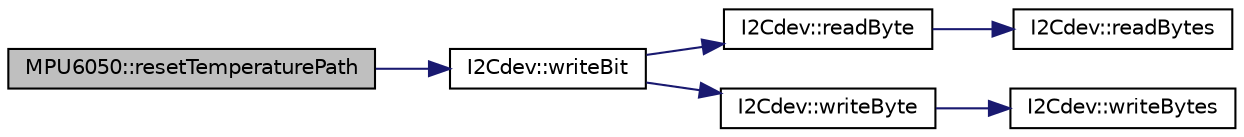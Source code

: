 digraph "MPU6050::resetTemperaturePath"
{
  edge [fontname="Helvetica",fontsize="10",labelfontname="Helvetica",labelfontsize="10"];
  node [fontname="Helvetica",fontsize="10",shape=record];
  rankdir="LR";
  Node782 [label="MPU6050::resetTemperaturePath",height=0.2,width=0.4,color="black", fillcolor="grey75", style="filled", fontcolor="black"];
  Node782 -> Node783 [color="midnightblue",fontsize="10",style="solid",fontname="Helvetica"];
  Node783 [label="I2Cdev::writeBit",height=0.2,width=0.4,color="black", fillcolor="white", style="filled",URL="$class_i2_cdev.html#aa68890af87de5471d32e583ebbd91acb",tooltip="write a single bit in an 8-bit device register. "];
  Node783 -> Node784 [color="midnightblue",fontsize="10",style="solid",fontname="Helvetica"];
  Node784 [label="I2Cdev::readByte",height=0.2,width=0.4,color="black", fillcolor="white", style="filled",URL="$class_i2_cdev.html#aef1db446b45660c6631fc780278ac366",tooltip="Read single byte from an 8-bit device register. "];
  Node784 -> Node785 [color="midnightblue",fontsize="10",style="solid",fontname="Helvetica"];
  Node785 [label="I2Cdev::readBytes",height=0.2,width=0.4,color="black", fillcolor="white", style="filled",URL="$class_i2_cdev.html#ae1eed9468ce4653e080bfd8481d2ac88",tooltip="Read multiple bytes from an 8-bit device register. "];
  Node783 -> Node786 [color="midnightblue",fontsize="10",style="solid",fontname="Helvetica"];
  Node786 [label="I2Cdev::writeByte",height=0.2,width=0.4,color="black", fillcolor="white", style="filled",URL="$class_i2_cdev.html#aeb297637ef985cd562da465ba61b7042",tooltip="Write single byte to an 8-bit device register. "];
  Node786 -> Node787 [color="midnightblue",fontsize="10",style="solid",fontname="Helvetica"];
  Node787 [label="I2Cdev::writeBytes",height=0.2,width=0.4,color="black", fillcolor="white", style="filled",URL="$class_i2_cdev.html#aa4e39cac6c0eac5112f9132084bcc93e"];
}
